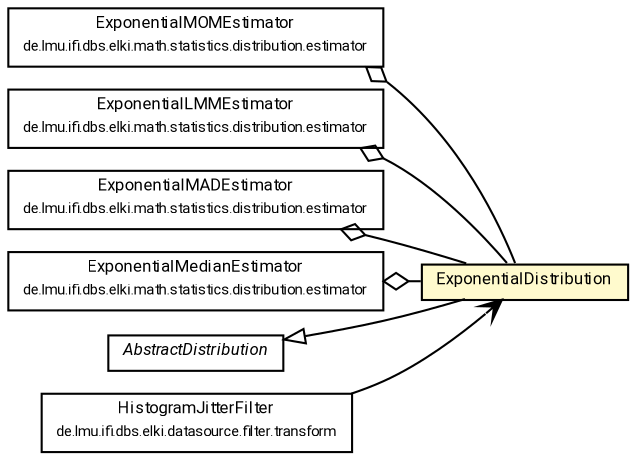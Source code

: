 #!/usr/local/bin/dot
#
# Class diagram 
# Generated by UMLGraph version R5_7_2-60-g0e99a6 (http://www.spinellis.gr/umlgraph/)
#

digraph G {
	graph [fontnames="svg"]
	edge [fontname="Roboto",fontsize=7,labelfontname="Roboto",labelfontsize=7,color="black"];
	node [fontname="Roboto",fontcolor="black",fontsize=8,shape=plaintext,margin=0,width=0,height=0];
	nodesep=0.15;
	ranksep=0.25;
	rankdir=LR;
	// de.lmu.ifi.dbs.elki.math.statistics.distribution.estimator.ExponentialMOMEstimator
	c4083936 [label=<<table title="de.lmu.ifi.dbs.elki.math.statistics.distribution.estimator.ExponentialMOMEstimator" border="0" cellborder="1" cellspacing="0" cellpadding="2" href="estimator/ExponentialMOMEstimator.html" target="_parent">
		<tr><td><table border="0" cellspacing="0" cellpadding="1">
		<tr><td align="center" balign="center"> <font face="Roboto">ExponentialMOMEstimator</font> </td></tr>
		<tr><td align="center" balign="center"> <font face="Roboto" point-size="7.0">de.lmu.ifi.dbs.elki.math.statistics.distribution.estimator</font> </td></tr>
		</table></td></tr>
		</table>>, URL="estimator/ExponentialMOMEstimator.html"];
	// de.lmu.ifi.dbs.elki.math.statistics.distribution.estimator.ExponentialLMMEstimator
	c4083962 [label=<<table title="de.lmu.ifi.dbs.elki.math.statistics.distribution.estimator.ExponentialLMMEstimator" border="0" cellborder="1" cellspacing="0" cellpadding="2" href="estimator/ExponentialLMMEstimator.html" target="_parent">
		<tr><td><table border="0" cellspacing="0" cellpadding="1">
		<tr><td align="center" balign="center"> <font face="Roboto">ExponentialLMMEstimator</font> </td></tr>
		<tr><td align="center" balign="center"> <font face="Roboto" point-size="7.0">de.lmu.ifi.dbs.elki.math.statistics.distribution.estimator</font> </td></tr>
		</table></td></tr>
		</table>>, URL="estimator/ExponentialLMMEstimator.html"];
	// de.lmu.ifi.dbs.elki.math.statistics.distribution.estimator.ExponentialMADEstimator
	c4083980 [label=<<table title="de.lmu.ifi.dbs.elki.math.statistics.distribution.estimator.ExponentialMADEstimator" border="0" cellborder="1" cellspacing="0" cellpadding="2" href="estimator/ExponentialMADEstimator.html" target="_parent">
		<tr><td><table border="0" cellspacing="0" cellpadding="1">
		<tr><td align="center" balign="center"> <font face="Roboto">ExponentialMADEstimator</font> </td></tr>
		<tr><td align="center" balign="center"> <font face="Roboto" point-size="7.0">de.lmu.ifi.dbs.elki.math.statistics.distribution.estimator</font> </td></tr>
		</table></td></tr>
		</table>>, URL="estimator/ExponentialMADEstimator.html"];
	// de.lmu.ifi.dbs.elki.math.statistics.distribution.estimator.ExponentialMedianEstimator
	c4083984 [label=<<table title="de.lmu.ifi.dbs.elki.math.statistics.distribution.estimator.ExponentialMedianEstimator" border="0" cellborder="1" cellspacing="0" cellpadding="2" href="estimator/ExponentialMedianEstimator.html" target="_parent">
		<tr><td><table border="0" cellspacing="0" cellpadding="1">
		<tr><td align="center" balign="center"> <font face="Roboto">ExponentialMedianEstimator</font> </td></tr>
		<tr><td align="center" balign="center"> <font face="Roboto" point-size="7.0">de.lmu.ifi.dbs.elki.math.statistics.distribution.estimator</font> </td></tr>
		</table></td></tr>
		</table>>, URL="estimator/ExponentialMedianEstimator.html"];
	// de.lmu.ifi.dbs.elki.math.statistics.distribution.ExponentialDistribution
	c4084015 [label=<<table title="de.lmu.ifi.dbs.elki.math.statistics.distribution.ExponentialDistribution" border="0" cellborder="1" cellspacing="0" cellpadding="2" bgcolor="lemonChiffon" href="ExponentialDistribution.html" target="_parent">
		<tr><td><table border="0" cellspacing="0" cellpadding="1">
		<tr><td align="center" balign="center"> <font face="Roboto">ExponentialDistribution</font> </td></tr>
		</table></td></tr>
		</table>>, URL="ExponentialDistribution.html"];
	// de.lmu.ifi.dbs.elki.math.statistics.distribution.AbstractDistribution
	c4084055 [label=<<table title="de.lmu.ifi.dbs.elki.math.statistics.distribution.AbstractDistribution" border="0" cellborder="1" cellspacing="0" cellpadding="2" href="AbstractDistribution.html" target="_parent">
		<tr><td><table border="0" cellspacing="0" cellpadding="1">
		<tr><td align="center" balign="center"> <font face="Roboto"><i>AbstractDistribution</i></font> </td></tr>
		</table></td></tr>
		</table>>, URL="AbstractDistribution.html"];
	// de.lmu.ifi.dbs.elki.datasource.filter.transform.HistogramJitterFilter<V extends de.lmu.ifi.dbs.elki.data.NumberVector>
	c4084919 [label=<<table title="de.lmu.ifi.dbs.elki.datasource.filter.transform.HistogramJitterFilter" border="0" cellborder="1" cellspacing="0" cellpadding="2" href="../../../datasource/filter/transform/HistogramJitterFilter.html" target="_parent">
		<tr><td><table border="0" cellspacing="0" cellpadding="1">
		<tr><td align="center" balign="center"> <font face="Roboto">HistogramJitterFilter</font> </td></tr>
		<tr><td align="center" balign="center"> <font face="Roboto" point-size="7.0">de.lmu.ifi.dbs.elki.datasource.filter.transform</font> </td></tr>
		</table></td></tr>
		</table>>, URL="../../../datasource/filter/transform/HistogramJitterFilter.html"];
	// de.lmu.ifi.dbs.elki.math.statistics.distribution.estimator.ExponentialMOMEstimator has de.lmu.ifi.dbs.elki.math.statistics.distribution.ExponentialDistribution
	c4083936 -> c4084015 [arrowhead=none,arrowtail=ediamond,dir=back,weight=4];
	// de.lmu.ifi.dbs.elki.math.statistics.distribution.estimator.ExponentialLMMEstimator has de.lmu.ifi.dbs.elki.math.statistics.distribution.ExponentialDistribution
	c4083962 -> c4084015 [arrowhead=none,arrowtail=ediamond,dir=back,weight=4];
	// de.lmu.ifi.dbs.elki.math.statistics.distribution.estimator.ExponentialMADEstimator has de.lmu.ifi.dbs.elki.math.statistics.distribution.ExponentialDistribution
	c4083980 -> c4084015 [arrowhead=none,arrowtail=ediamond,dir=back,weight=4];
	// de.lmu.ifi.dbs.elki.math.statistics.distribution.estimator.ExponentialMedianEstimator has de.lmu.ifi.dbs.elki.math.statistics.distribution.ExponentialDistribution
	c4083984 -> c4084015 [arrowhead=none,arrowtail=ediamond,dir=back,weight=4];
	// de.lmu.ifi.dbs.elki.math.statistics.distribution.ExponentialDistribution extends de.lmu.ifi.dbs.elki.math.statistics.distribution.AbstractDistribution
	c4084055 -> c4084015 [arrowtail=empty,dir=back,weight=10];
	// de.lmu.ifi.dbs.elki.datasource.filter.transform.HistogramJitterFilter<V extends de.lmu.ifi.dbs.elki.data.NumberVector> navassoc de.lmu.ifi.dbs.elki.math.statistics.distribution.ExponentialDistribution
	c4084919 -> c4084015 [arrowhead=open,weight=1];
}

